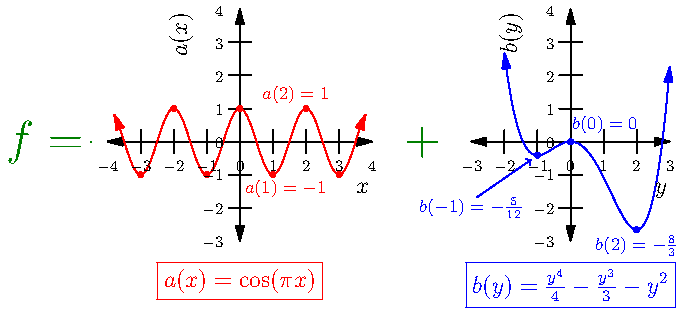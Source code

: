 import graph;
size(12cm);
usepackage("amsmath");
picture left_pic;
picture right_pic;

// Set up the range of the plot
real ymin = -3, ymax = 4;

xaxis(left_pic, "$x$", -4, 4, Ticks(Label(fontsize(8pt)), Step=1, begin=false, end=false), Arrows);
yaxis(left_pic, "$a(x)$", ymin, ymax, Ticks(Label(fontsize(8pt)), Step=1, begin=false, end=false), Arrows);

xaxis(right_pic, "$y$", -3, 3, Ticks(Label(fontsize(8pt)), Step=1, begin=false, end=false), Arrows);
yaxis(right_pic, "$b(y)$", ymin, ymax, Ticks(Label(fontsize(8pt)), Step=1, begin=false, end=false), Arrows);

real a(real x) { return cos(pi*x); }
real b(real y) { return y**4/4 - y**3/3 - y^2; }

draw(left_pic, graph(a, -3.8, 3.8, operator ..), red, Arrows);
draw(right_pic, graph(b, -2, 3, operator ..), blue, Arrows);
label(left_pic, "$\boxed{a(x) = \cos(\pi x)}$", (0,ymin), 3*dir(-90), red);
label(right_pic, "$\boxed{b(y) = \tfrac{y^4}{4} - \tfrac{y^3}{3} - y^2}$", (0,ymin), 3*dir(-90), blue);

draw(scale(2)*"$f = $", (-4.5,0), dir(180), deepgreen);
draw(scale(2)*"$+$", (5.5,0), deepgreen);

pen rs = red + fontsize(9pt);
dot(left_pic, (-3,-1), rs);
dot(left_pic, (-2,1), rs);
dot(left_pic, (-1,-1), rs);
dot(left_pic, (0,1), rs);
dot(left_pic, "$a(2)=1$", (2,a(2)), dir(105), rs);
dot(left_pic, "$a(1)=-1$", (1,a(1)), dir(-75), rs);
dot(left_pic, (3,-1), rs);

pen bs = blue + fontsize(9pt);
dot(right_pic, "$b(0)=0$", (0,0), 2*dir(50), bs);
dot(right_pic, "$b(2)=-\frac{8}{3}$", (2,-8/3), dir(-90), bs);
dot(right_pic, (-1,-5/12), bs);
label(right_pic, "$b(-1)=-\frac{5}{12}$", (-3,-2), bs);
draw(right_pic, (-3,-1.8)--(-1,-5/12), blue, EndArrow(TeXHead), Margins);

add(left_pic);
add(shift(10,0)*right_pic);
